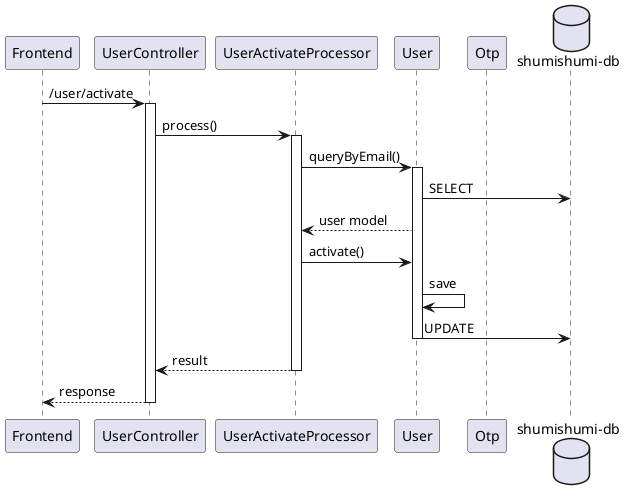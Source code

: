 @startuml activate
participant "Frontend" as fe
participant "UserController" as uc

participant "UserActivateProcessor" as proc

participant "User" as um
participant "Otp" as om

database "shumishumi-db" as db

fe -> uc++ : /user/activate
uc -> proc++ : process()

proc -> um++ : queryByEmail()
um -> db : SELECT
proc <-- um : user model

proc -> um : activate()
um -> um : save
um -> db : UPDATE

deactivate um

return result
return response

@enduml
